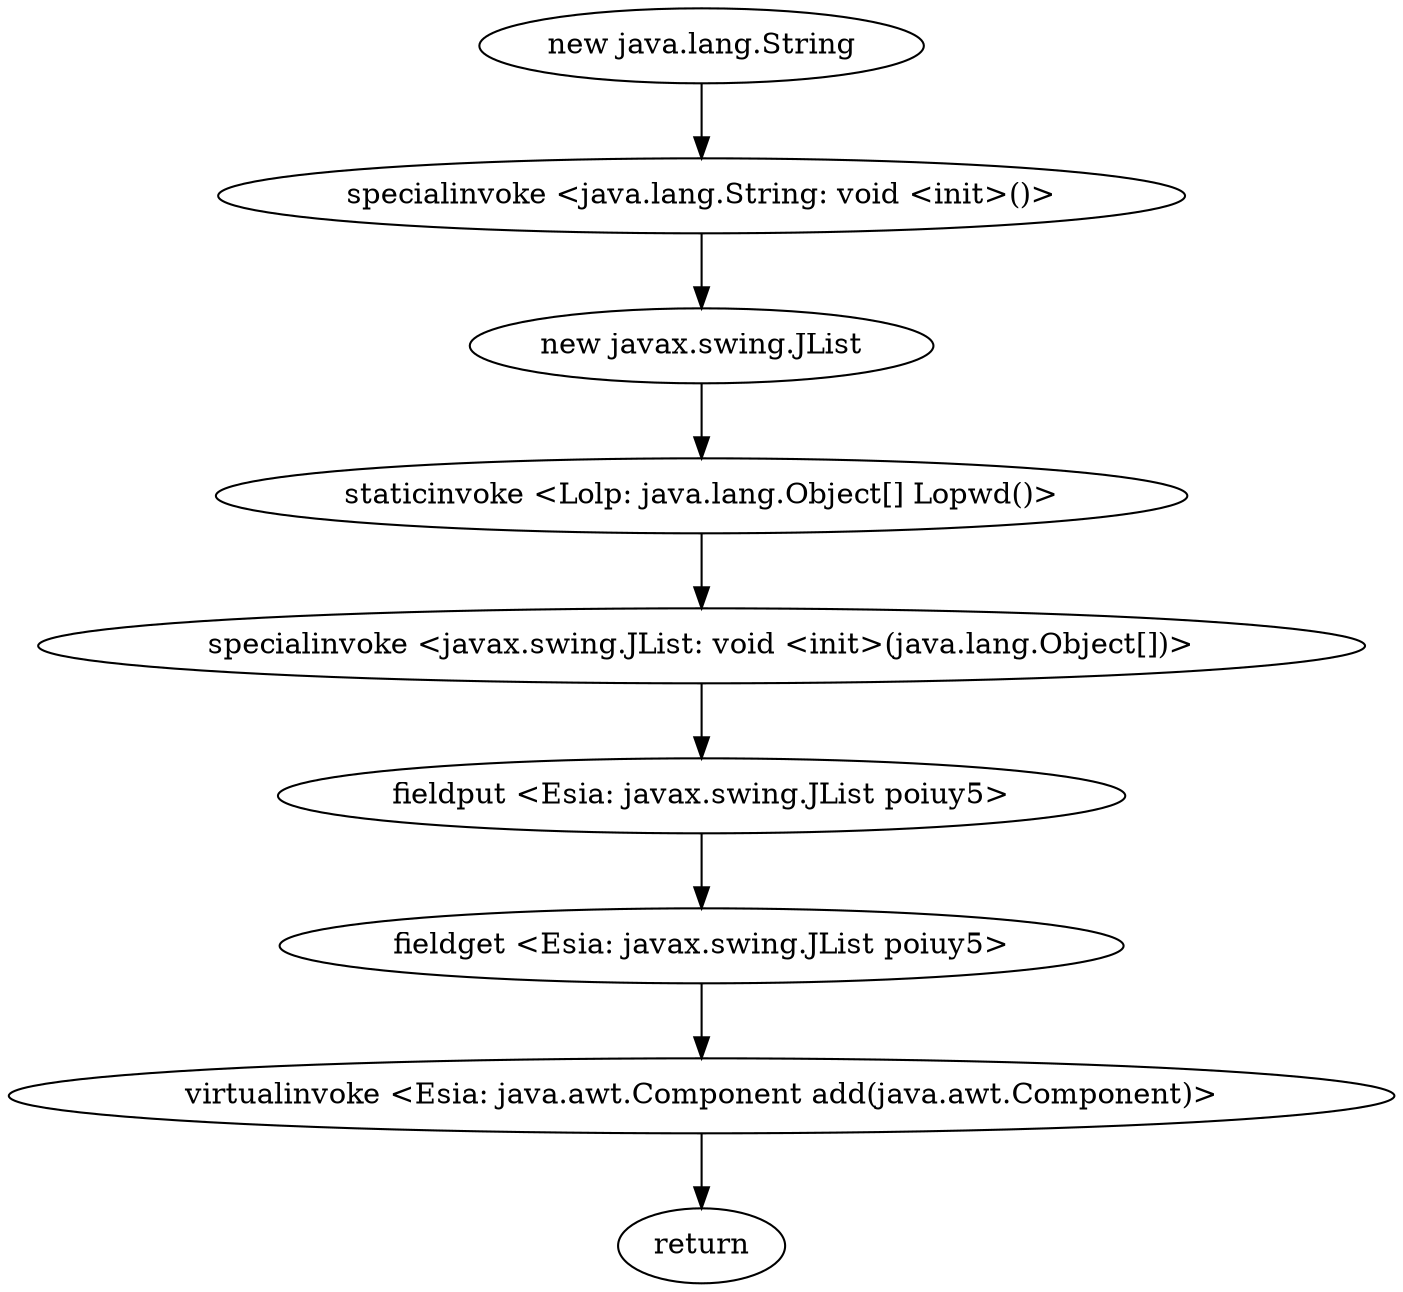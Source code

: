 digraph "" {
"new java.lang.String";
 "new java.lang.String"->"specialinvoke <java.lang.String: void <init>()>";
 "specialinvoke <java.lang.String: void <init>()>"->"new javax.swing.JList";
 "new javax.swing.JList"->"staticinvoke <Lolp: java.lang.Object[] Lopwd()>";
 "staticinvoke <Lolp: java.lang.Object[] Lopwd()>"->"specialinvoke <javax.swing.JList: void <init>(java.lang.Object[])>";
 "specialinvoke <javax.swing.JList: void <init>(java.lang.Object[])>"->"fieldput <Esia: javax.swing.JList poiuy5>";
 "fieldput <Esia: javax.swing.JList poiuy5>"->"fieldget <Esia: javax.swing.JList poiuy5>";
 "fieldget <Esia: javax.swing.JList poiuy5>"->"virtualinvoke <Esia: java.awt.Component add(java.awt.Component)>";
 "virtualinvoke <Esia: java.awt.Component add(java.awt.Component)>"->"return";
}
